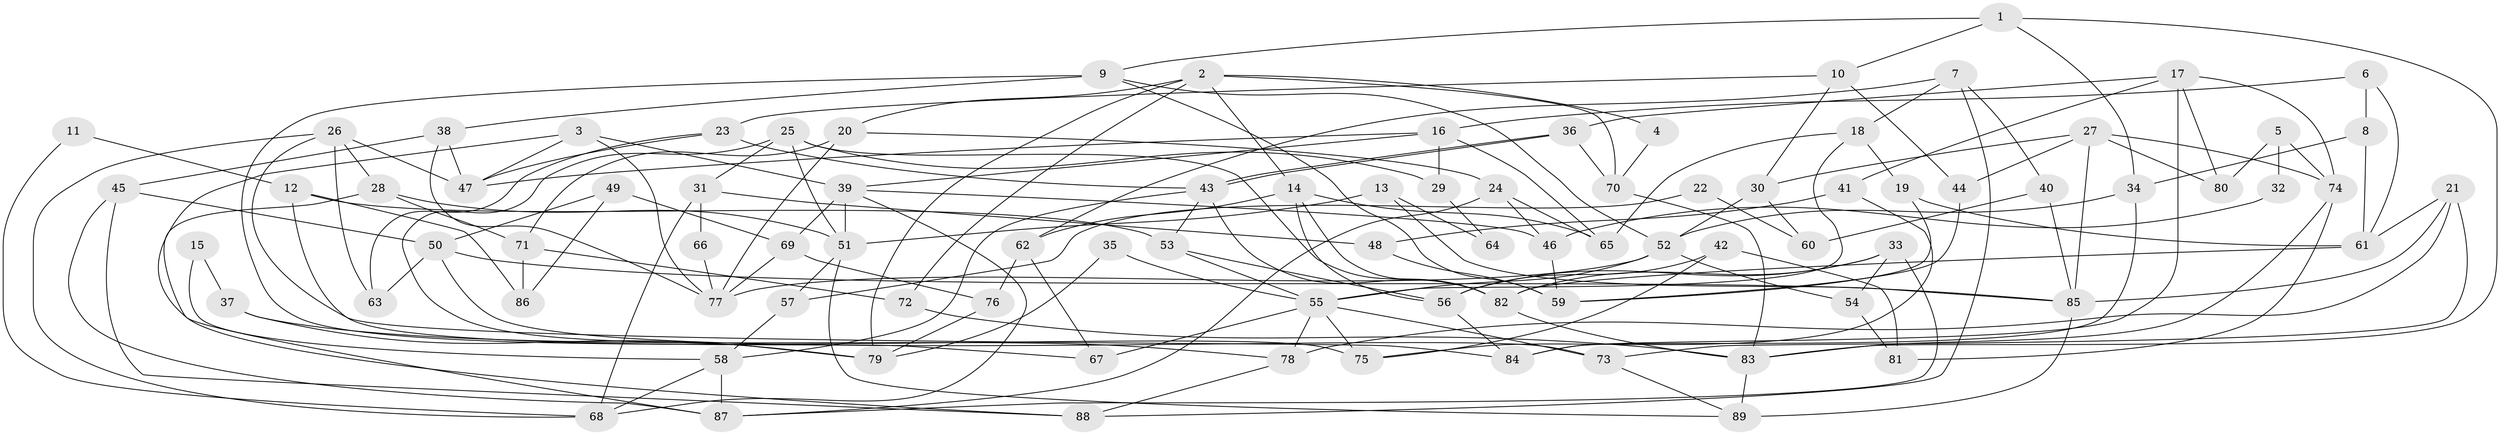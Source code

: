 // coarse degree distribution, {5: 0.2, 7: 0.10909090909090909, 3: 0.2, 6: 0.18181818181818182, 2: 0.03636363636363636, 8: 0.05454545454545454, 4: 0.16363636363636364, 10: 0.01818181818181818, 9: 0.03636363636363636}
// Generated by graph-tools (version 1.1) at 2025/42/03/06/25 10:42:00]
// undirected, 89 vertices, 178 edges
graph export_dot {
graph [start="1"]
  node [color=gray90,style=filled];
  1;
  2;
  3;
  4;
  5;
  6;
  7;
  8;
  9;
  10;
  11;
  12;
  13;
  14;
  15;
  16;
  17;
  18;
  19;
  20;
  21;
  22;
  23;
  24;
  25;
  26;
  27;
  28;
  29;
  30;
  31;
  32;
  33;
  34;
  35;
  36;
  37;
  38;
  39;
  40;
  41;
  42;
  43;
  44;
  45;
  46;
  47;
  48;
  49;
  50;
  51;
  52;
  53;
  54;
  55;
  56;
  57;
  58;
  59;
  60;
  61;
  62;
  63;
  64;
  65;
  66;
  67;
  68;
  69;
  70;
  71;
  72;
  73;
  74;
  75;
  76;
  77;
  78;
  79;
  80;
  81;
  82;
  83;
  84;
  85;
  86;
  87;
  88;
  89;
  1 -- 10;
  1 -- 83;
  1 -- 9;
  1 -- 34;
  2 -- 14;
  2 -- 20;
  2 -- 4;
  2 -- 70;
  2 -- 72;
  2 -- 79;
  3 -- 88;
  3 -- 39;
  3 -- 47;
  3 -- 77;
  4 -- 70;
  5 -- 80;
  5 -- 74;
  5 -- 32;
  6 -- 8;
  6 -- 61;
  6 -- 16;
  7 -- 18;
  7 -- 62;
  7 -- 40;
  7 -- 88;
  8 -- 61;
  8 -- 34;
  9 -- 52;
  9 -- 38;
  9 -- 59;
  9 -- 75;
  10 -- 44;
  10 -- 23;
  10 -- 30;
  11 -- 12;
  11 -- 68;
  12 -- 86;
  12 -- 53;
  12 -- 67;
  13 -- 85;
  13 -- 51;
  13 -- 64;
  14 -- 65;
  14 -- 56;
  14 -- 62;
  14 -- 82;
  15 -- 37;
  15 -- 58;
  16 -- 47;
  16 -- 29;
  16 -- 39;
  16 -- 65;
  17 -- 41;
  17 -- 36;
  17 -- 74;
  17 -- 80;
  17 -- 84;
  18 -- 19;
  18 -- 55;
  18 -- 65;
  19 -- 59;
  19 -- 61;
  20 -- 77;
  20 -- 71;
  20 -- 24;
  21 -- 78;
  21 -- 73;
  21 -- 61;
  21 -- 85;
  22 -- 57;
  22 -- 60;
  23 -- 47;
  23 -- 43;
  23 -- 63;
  24 -- 65;
  24 -- 46;
  24 -- 87;
  25 -- 82;
  25 -- 51;
  25 -- 29;
  25 -- 31;
  25 -- 79;
  26 -- 28;
  26 -- 47;
  26 -- 63;
  26 -- 68;
  26 -- 84;
  27 -- 30;
  27 -- 85;
  27 -- 44;
  27 -- 74;
  27 -- 80;
  28 -- 51;
  28 -- 87;
  28 -- 71;
  29 -- 64;
  30 -- 52;
  30 -- 60;
  31 -- 68;
  31 -- 48;
  31 -- 66;
  32 -- 46;
  33 -- 56;
  33 -- 87;
  33 -- 54;
  33 -- 82;
  34 -- 84;
  34 -- 52;
  35 -- 79;
  35 -- 55;
  36 -- 43;
  36 -- 43;
  36 -- 70;
  37 -- 79;
  37 -- 78;
  38 -- 45;
  38 -- 47;
  38 -- 77;
  39 -- 69;
  39 -- 46;
  39 -- 51;
  39 -- 68;
  40 -- 85;
  40 -- 60;
  41 -- 75;
  41 -- 48;
  42 -- 75;
  42 -- 81;
  42 -- 56;
  43 -- 82;
  43 -- 53;
  43 -- 58;
  44 -- 59;
  45 -- 50;
  45 -- 87;
  45 -- 88;
  46 -- 59;
  48 -- 59;
  49 -- 69;
  49 -- 50;
  49 -- 86;
  50 -- 63;
  50 -- 73;
  50 -- 85;
  51 -- 89;
  51 -- 57;
  52 -- 77;
  52 -- 54;
  52 -- 55;
  53 -- 56;
  53 -- 55;
  54 -- 81;
  55 -- 67;
  55 -- 73;
  55 -- 75;
  55 -- 78;
  56 -- 84;
  57 -- 58;
  58 -- 68;
  58 -- 87;
  61 -- 82;
  62 -- 67;
  62 -- 76;
  66 -- 77;
  69 -- 77;
  69 -- 76;
  70 -- 83;
  71 -- 72;
  71 -- 86;
  72 -- 83;
  73 -- 89;
  74 -- 81;
  74 -- 83;
  76 -- 79;
  78 -- 88;
  82 -- 83;
  83 -- 89;
  85 -- 89;
}
